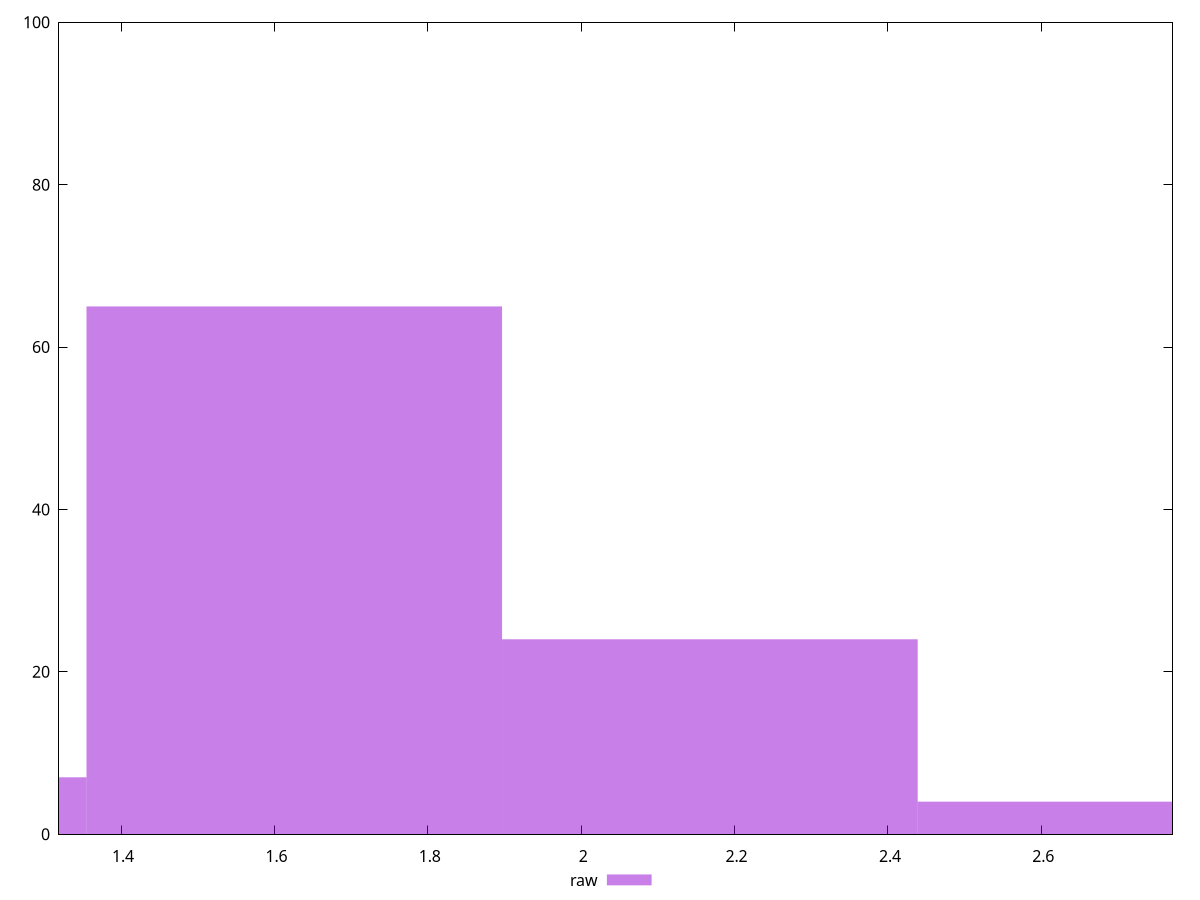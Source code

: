 reset

$raw <<EOF
1.6258059571666088 65
2.167741276222145 24
2.7096765952776813 4
1.0838706381110725 7
EOF

set key outside below
set boxwidth 0.5419353190555363
set xrange [1.319:2.7710000000000004]
set yrange [0:100]
set style fill transparent solid 0.5 noborder
set terminal svg size 640, 490 enhanced background rgb 'white'
set output "report_00007_2020-12-11T15:55:29.892Z/server-response-time/samples/pages+cached+noexternal+noimg/raw/histogram.svg"

plot $raw title "raw" with boxes

reset
